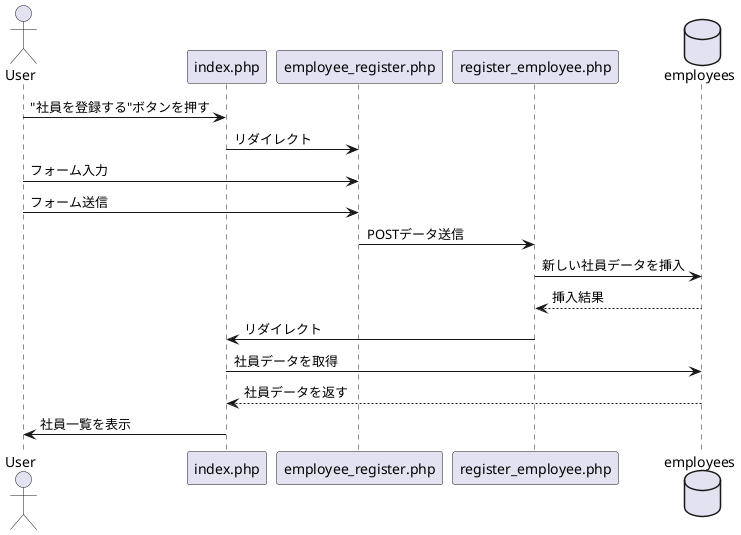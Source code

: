 @startuml
actor User
participant "index.php" as Index
participant "employee_register.php" as EmployeeRegister
participant "register_employee.php" as RegisterEmployee
database "employees" as EmployeesTable

User -> Index: "社員を登録する"ボタンを押す
Index -> EmployeeRegister: リダイレクト
User -> EmployeeRegister: フォーム入力
User -> EmployeeRegister: フォーム送信
EmployeeRegister -> RegisterEmployee: POSTデータ送信
RegisterEmployee -> EmployeesTable: 新しい社員データを挿入
EmployeesTable --> RegisterEmployee: 挿入結果
RegisterEmployee -> Index: リダイレクト
Index -> EmployeesTable: 社員データを取得
EmployeesTable --> Index: 社員データを返す
Index -> User: 社員一覧を表示

@enduml